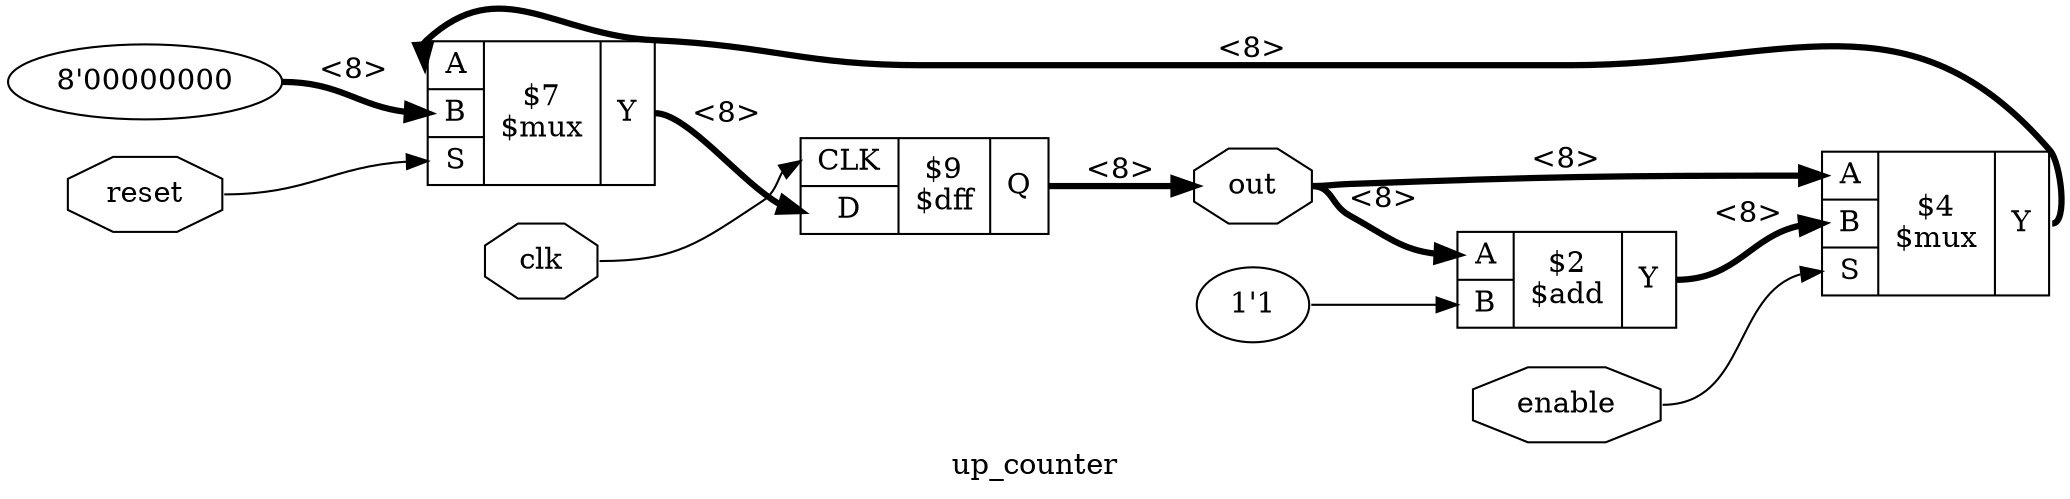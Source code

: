 digraph "up_counter" {
label="up_counter";
rankdir="LR";
remincross=true;
n5 [ shape=octagon, label="reset", color="black", fontcolor="black" ];
n6 [ shape=octagon, label="clk", color="black", fontcolor="black" ];
n7 [ shape=octagon, label="enable", color="black", fontcolor="black" ];
n8 [ shape=octagon, label="out", color="black", fontcolor="black" ];
c12 [ shape=record, label="{{<p9> CLK|<p10> D}|$9\n$dff|{<p11> Q}}" ];
v0 [ label="8'00000000" ];
c17 [ shape=record, label="{{<p13> A|<p14> B|<p15> S}|$7\n$mux|{<p16> Y}}" ];
c18 [ shape=record, label="{{<p13> A|<p14> B|<p15> S}|$4\n$mux|{<p16> Y}}" ];
v1 [ label="1'1" ];
c19 [ shape=record, label="{{<p13> A|<p14> B}|$2\n$add|{<p16> Y}}" ];
c19:p16:e -> c18:p14:w [color="black", style="setlinewidth(3)", label="<8>"];
c18:p16:e -> c17:p13:w [color="black", style="setlinewidth(3)", label="<8>"];
c17:p16:e -> c12:p10:w [color="black", style="setlinewidth(3)", label="<8>"];
n5:e -> c17:p15:w [color="black", label=""];
n6:e -> c12:p9:w [color="black", label=""];
n7:e -> c18:p15:w [color="black", label=""];
c12:p11:e -> n8:w [color="black", style="setlinewidth(3)", label="<8>"];
n8:e -> c18:p13:w [color="black", style="setlinewidth(3)", label="<8>"];
n8:e -> c19:p13:w [color="black", style="setlinewidth(3)", label="<8>"];
v0:e -> c17:p14:w [color="black", style="setlinewidth(3)", label="<8>"];
v1:e -> c19:p14:w [color="black", label=""];
}
